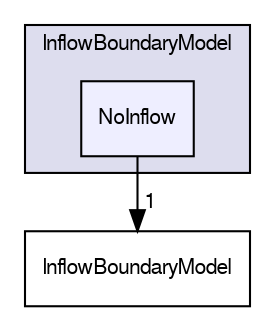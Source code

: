 digraph "src/lagrangian/dsmc/submodels/InflowBoundaryModel/NoInflow" {
  bgcolor=transparent;
  compound=true
  node [ fontsize="10", fontname="FreeSans"];
  edge [ labelfontsize="10", labelfontname="FreeSans"];
  subgraph clusterdir_04458c7fdc4a30bdedf34f28de5ac6e4 {
    graph [ bgcolor="#ddddee", pencolor="black", label="InflowBoundaryModel" fontname="FreeSans", fontsize="10", URL="dir_04458c7fdc4a30bdedf34f28de5ac6e4.html"]
  dir_17e09bd7bfcc177a61097d895cf94628 [shape=box, label="NoInflow", style="filled", fillcolor="#eeeeff", pencolor="black", URL="dir_17e09bd7bfcc177a61097d895cf94628.html"];
  }
  dir_5e1651460b35ea2101b8ffba9375e03d [shape=box label="InflowBoundaryModel" URL="dir_5e1651460b35ea2101b8ffba9375e03d.html"];
  dir_17e09bd7bfcc177a61097d895cf94628->dir_5e1651460b35ea2101b8ffba9375e03d [headlabel="1", labeldistance=1.5 headhref="dir_001250_001249.html"];
}

